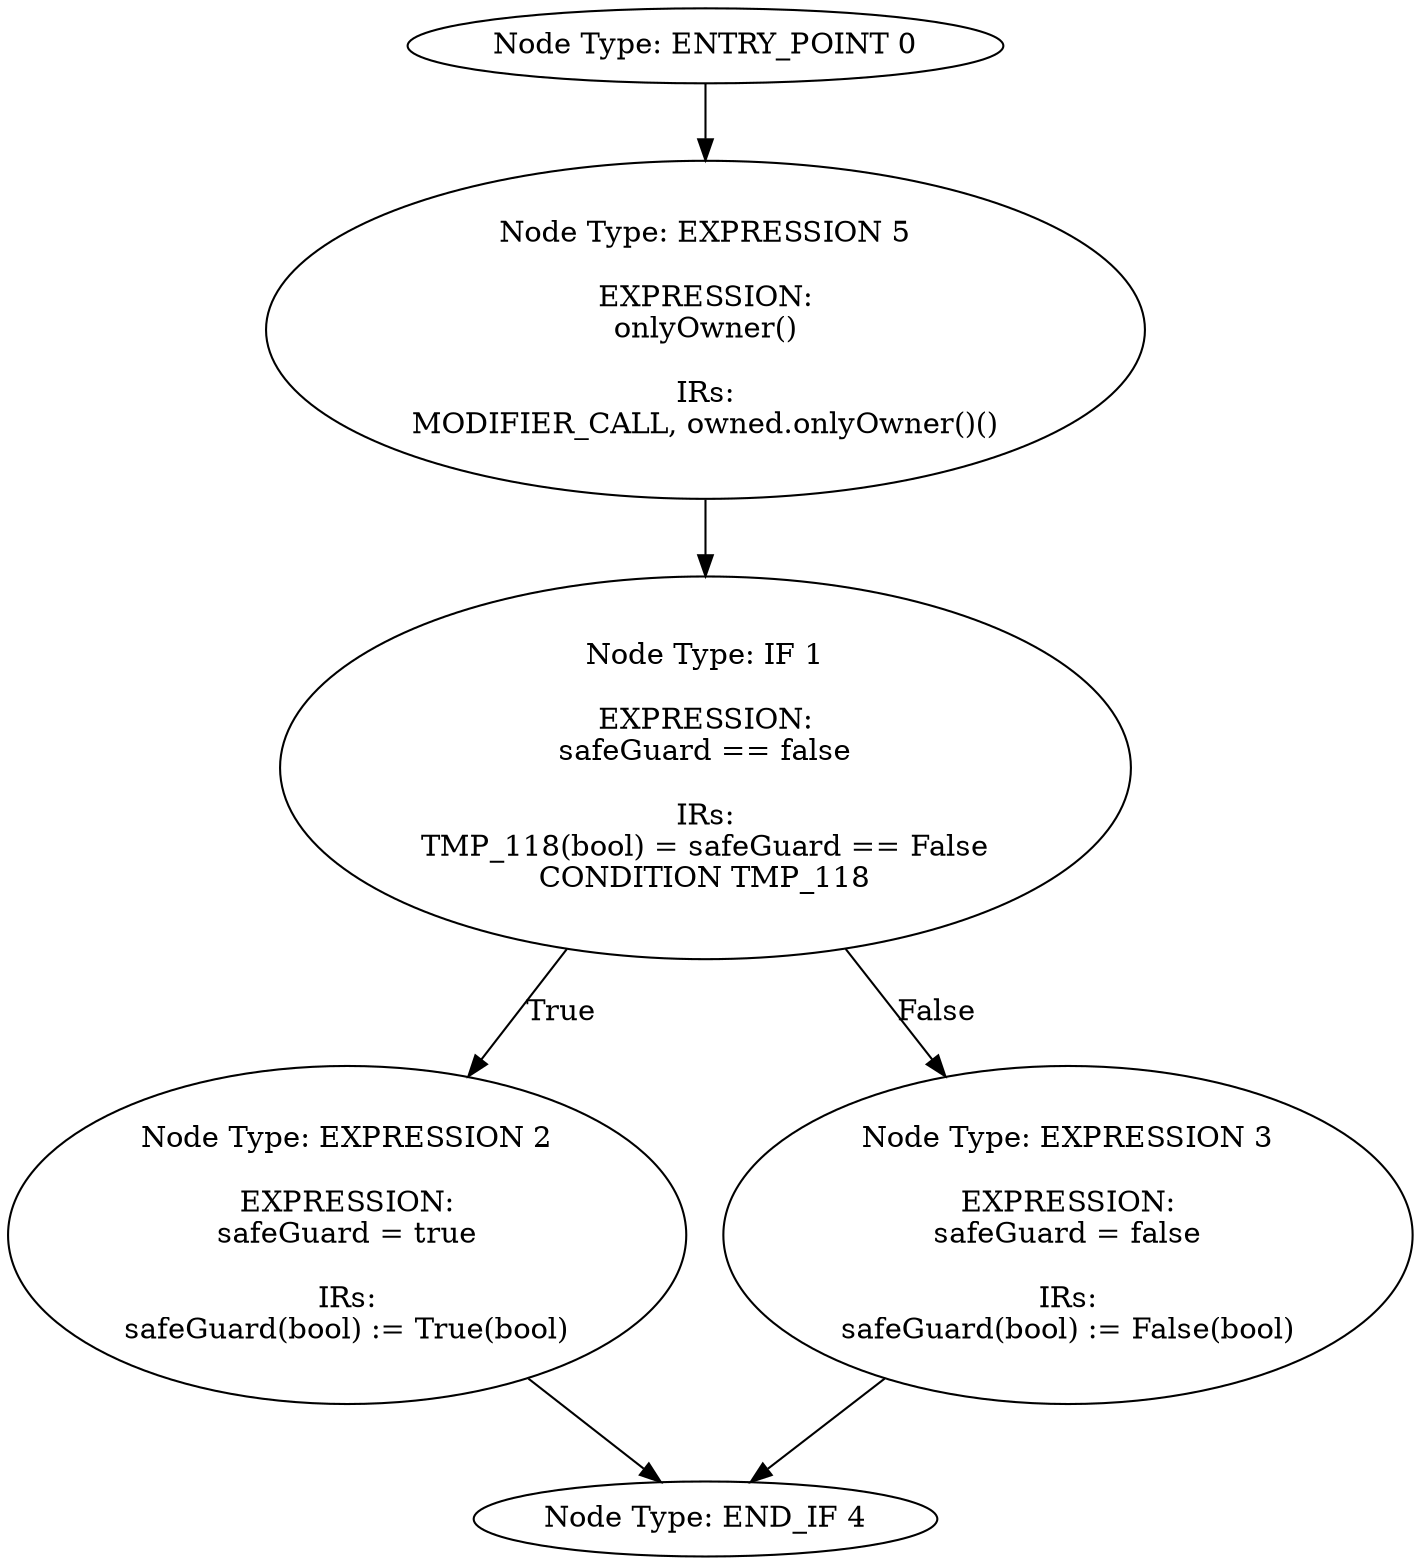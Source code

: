 digraph{
0[label="Node Type: ENTRY_POINT 0
"];
0->5;
1[label="Node Type: IF 1

EXPRESSION:
safeGuard == false

IRs:
TMP_118(bool) = safeGuard == False
CONDITION TMP_118"];
1->2[label="True"];
1->3[label="False"];
2[label="Node Type: EXPRESSION 2

EXPRESSION:
safeGuard = true

IRs:
safeGuard(bool) := True(bool)"];
2->4;
3[label="Node Type: EXPRESSION 3

EXPRESSION:
safeGuard = false

IRs:
safeGuard(bool) := False(bool)"];
3->4;
4[label="Node Type: END_IF 4
"];
5[label="Node Type: EXPRESSION 5

EXPRESSION:
onlyOwner()

IRs:
MODIFIER_CALL, owned.onlyOwner()()"];
5->1;
}
